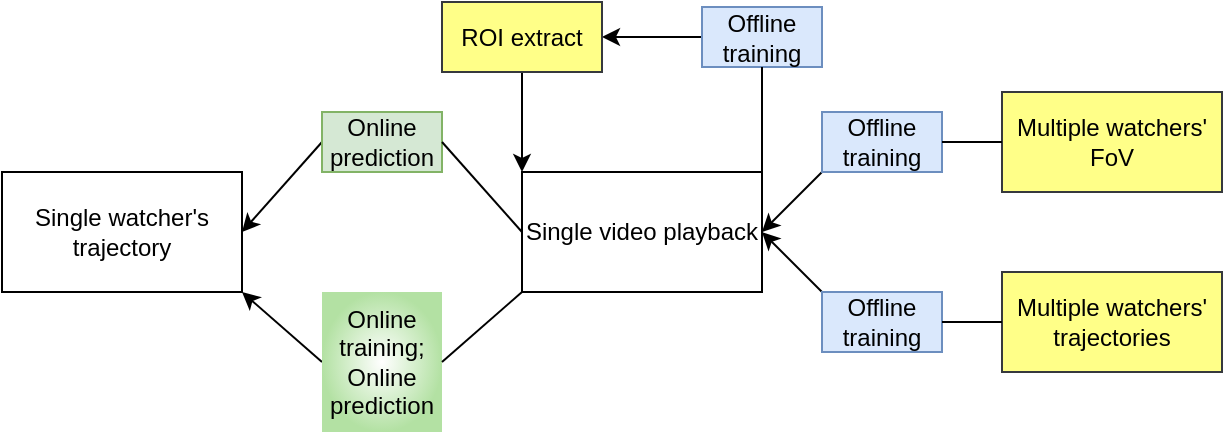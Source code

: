 <mxfile version="16.2.4" type="github"><diagram id="E75oDkzifVsQ1Jc_m09U" name="Page-1"><mxGraphModel dx="715" dy="400" grid="1" gridSize="10" guides="1" tooltips="1" connect="1" arrows="1" fold="1" page="1" pageScale="1" pageWidth="827" pageHeight="1169" math="0" shadow="0"><root><mxCell id="0"/><mxCell id="1" parent="0"/><mxCell id="STjNpv6FJj_iDFGu-kdy-1" value="Single watcher's trajectory" style="rounded=0;whiteSpace=wrap;html=1;" vertex="1" parent="1"><mxGeometry x="40" y="150" width="120" height="60" as="geometry"/></mxCell><mxCell id="STjNpv6FJj_iDFGu-kdy-59" style="edgeStyle=orthogonalEdgeStyle;rounded=0;orthogonalLoop=1;jettySize=auto;html=1;exitX=0;exitY=0.5;exitDx=0;exitDy=0;entryX=1;entryY=0.5;entryDx=0;entryDy=0;startArrow=none;" edge="1" parent="1" source="STjNpv6FJj_iDFGu-kdy-61" target="STjNpv6FJj_iDFGu-kdy-60"><mxGeometry relative="1" as="geometry"><mxPoint x="420" y="110" as="targetPoint"/></mxGeometry></mxCell><mxCell id="STjNpv6FJj_iDFGu-kdy-2" value="Single video playback" style="rounded=0;whiteSpace=wrap;html=1;" vertex="1" parent="1"><mxGeometry x="300" y="150" width="120" height="60" as="geometry"/></mxCell><mxCell id="STjNpv6FJj_iDFGu-kdy-3" value="Multiple watchers' trajectories" style="rounded=0;whiteSpace=wrap;html=1;fillColor=#ffff88;strokeColor=#36393d;" vertex="1" parent="1"><mxGeometry x="540" y="200" width="110" height="50" as="geometry"/></mxCell><mxCell id="STjNpv6FJj_iDFGu-kdy-27" value="" style="endArrow=classic;html=1;rounded=0;entryX=1;entryY=0.5;entryDx=0;entryDy=0;startArrow=none;exitX=0;exitY=0;exitDx=0;exitDy=0;" edge="1" parent="1" source="STjNpv6FJj_iDFGu-kdy-9" target="STjNpv6FJj_iDFGu-kdy-2"><mxGeometry width="50" height="50" relative="1" as="geometry"><mxPoint x="240" y="260" as="sourcePoint"/><mxPoint x="290" y="210" as="targetPoint"/><Array as="points"/></mxGeometry></mxCell><mxCell id="STjNpv6FJj_iDFGu-kdy-9" value="Offline training" style="text;html=1;strokeColor=#6c8ebf;fillColor=#dae8fc;align=center;verticalAlign=middle;whiteSpace=wrap;rounded=0;" vertex="1" parent="1"><mxGeometry x="450" y="210" width="60" height="30" as="geometry"/></mxCell><mxCell id="STjNpv6FJj_iDFGu-kdy-28" value="" style="endArrow=none;html=1;rounded=0;entryX=1;entryY=0.5;entryDx=0;entryDy=0;exitX=0;exitY=0.5;exitDx=0;exitDy=0;" edge="1" parent="1" source="STjNpv6FJj_iDFGu-kdy-3" target="STjNpv6FJj_iDFGu-kdy-9"><mxGeometry width="50" height="50" relative="1" as="geometry"><mxPoint x="530" y="290" as="sourcePoint"/><mxPoint x="400" y="210" as="targetPoint"/><Array as="points"/></mxGeometry></mxCell><mxCell id="STjNpv6FJj_iDFGu-kdy-29" value="" style="endArrow=classic;html=1;rounded=0;exitX=0;exitY=0.5;exitDx=0;exitDy=0;entryX=1;entryY=0.5;entryDx=0;entryDy=0;startArrow=none;" edge="1" parent="1" source="STjNpv6FJj_iDFGu-kdy-30" target="STjNpv6FJj_iDFGu-kdy-1"><mxGeometry width="50" height="50" relative="1" as="geometry"><mxPoint x="240" y="230" as="sourcePoint"/><mxPoint x="290" y="180" as="targetPoint"/></mxGeometry></mxCell><mxCell id="STjNpv6FJj_iDFGu-kdy-30" value="Online prediction" style="text;html=1;strokeColor=#82b366;fillColor=#d5e8d4;align=center;verticalAlign=middle;whiteSpace=wrap;rounded=0;" vertex="1" parent="1"><mxGeometry x="200" y="120" width="60" height="30" as="geometry"/></mxCell><mxCell id="STjNpv6FJj_iDFGu-kdy-31" value="" style="endArrow=none;html=1;rounded=0;exitX=0;exitY=0.5;exitDx=0;exitDy=0;entryX=1;entryY=0.5;entryDx=0;entryDy=0;" edge="1" parent="1" source="STjNpv6FJj_iDFGu-kdy-2" target="STjNpv6FJj_iDFGu-kdy-30"><mxGeometry width="50" height="50" relative="1" as="geometry"><mxPoint x="400" y="180" as="sourcePoint"/><mxPoint x="220" y="180" as="targetPoint"/></mxGeometry></mxCell><mxCell id="STjNpv6FJj_iDFGu-kdy-38" value="Multiple watchers' FoV" style="rounded=0;whiteSpace=wrap;html=1;fillColor=#ffff88;strokeColor=#36393d;" vertex="1" parent="1"><mxGeometry x="540" y="110" width="110" height="50" as="geometry"/></mxCell><mxCell id="STjNpv6FJj_iDFGu-kdy-39" value="" style="endArrow=classic;html=1;rounded=0;exitX=0;exitY=1;exitDx=0;exitDy=0;entryX=1;entryY=0.5;entryDx=0;entryDy=0;startArrow=none;" edge="1" parent="1" source="STjNpv6FJj_iDFGu-kdy-40" target="STjNpv6FJj_iDFGu-kdy-2"><mxGeometry width="50" height="50" relative="1" as="geometry"><mxPoint x="460" y="130" as="sourcePoint"/><mxPoint x="510" y="80" as="targetPoint"/></mxGeometry></mxCell><mxCell id="STjNpv6FJj_iDFGu-kdy-40" value="Offline training" style="text;html=1;strokeColor=#6c8ebf;fillColor=#dae8fc;align=center;verticalAlign=middle;whiteSpace=wrap;rounded=0;" vertex="1" parent="1"><mxGeometry x="450" y="120" width="60" height="30" as="geometry"/></mxCell><mxCell id="STjNpv6FJj_iDFGu-kdy-41" value="" style="endArrow=none;html=1;rounded=0;exitX=0;exitY=0.5;exitDx=0;exitDy=0;entryX=1;entryY=0.5;entryDx=0;entryDy=0;" edge="1" parent="1" source="STjNpv6FJj_iDFGu-kdy-38" target="STjNpv6FJj_iDFGu-kdy-40"><mxGeometry width="50" height="50" relative="1" as="geometry"><mxPoint x="530" y="70" as="sourcePoint"/><mxPoint x="510" y="120" as="targetPoint"/></mxGeometry></mxCell><mxCell id="STjNpv6FJj_iDFGu-kdy-66" style="edgeStyle=orthogonalEdgeStyle;rounded=0;orthogonalLoop=1;jettySize=auto;html=1;entryX=0;entryY=0;entryDx=0;entryDy=0;" edge="1" parent="1" source="STjNpv6FJj_iDFGu-kdy-60" target="STjNpv6FJj_iDFGu-kdy-2"><mxGeometry relative="1" as="geometry"/></mxCell><mxCell id="STjNpv6FJj_iDFGu-kdy-60" value="ROI extract" style="rounded=0;whiteSpace=wrap;html=1;fillColor=#ffff88;strokeColor=#36393d;" vertex="1" parent="1"><mxGeometry x="260" y="65" width="80" height="35" as="geometry"/></mxCell><mxCell id="STjNpv6FJj_iDFGu-kdy-61" value="Offline training" style="text;html=1;strokeColor=#6c8ebf;fillColor=#dae8fc;align=center;verticalAlign=middle;whiteSpace=wrap;rounded=0;" vertex="1" parent="1"><mxGeometry x="390" y="67.5" width="60" height="30" as="geometry"/></mxCell><mxCell id="STjNpv6FJj_iDFGu-kdy-62" value="" style="edgeStyle=orthogonalEdgeStyle;rounded=0;orthogonalLoop=1;jettySize=auto;html=1;exitX=1;exitY=0;exitDx=0;exitDy=0;entryX=0.5;entryY=1;entryDx=0;entryDy=0;endArrow=none;" edge="1" parent="1" source="STjNpv6FJj_iDFGu-kdy-2" target="STjNpv6FJj_iDFGu-kdy-61"><mxGeometry relative="1" as="geometry"><mxPoint x="360" y="150" as="sourcePoint"/><mxPoint x="270" y="90" as="targetPoint"/></mxGeometry></mxCell><mxCell id="STjNpv6FJj_iDFGu-kdy-67" value="" style="endArrow=classic;html=1;rounded=0;exitX=0;exitY=0.5;exitDx=0;exitDy=0;entryX=1;entryY=1;entryDx=0;entryDy=0;startArrow=none;" edge="1" parent="1" source="STjNpv6FJj_iDFGu-kdy-36" target="STjNpv6FJj_iDFGu-kdy-1"><mxGeometry width="50" height="50" relative="1" as="geometry"><mxPoint x="290" y="210" as="sourcePoint"/><mxPoint x="340" y="160" as="targetPoint"/></mxGeometry></mxCell><mxCell id="STjNpv6FJj_iDFGu-kdy-36" value="Online training;&lt;br&gt;Online prediction" style="text;html=1;strokeColor=none;fillColor=default;align=center;verticalAlign=middle;whiteSpace=wrap;rounded=0;gradientColor=#b3e1a3;gradientDirection=radial;" vertex="1" parent="1"><mxGeometry x="200" y="210" width="60" height="70" as="geometry"/></mxCell><mxCell id="STjNpv6FJj_iDFGu-kdy-68" value="" style="endArrow=none;html=1;rounded=0;exitX=0;exitY=1;exitDx=0;exitDy=0;entryX=1;entryY=0.5;entryDx=0;entryDy=0;" edge="1" parent="1" source="STjNpv6FJj_iDFGu-kdy-2" target="STjNpv6FJj_iDFGu-kdy-36"><mxGeometry width="50" height="50" relative="1" as="geometry"><mxPoint x="300" y="210" as="sourcePoint"/><mxPoint x="160" y="210" as="targetPoint"/></mxGeometry></mxCell></root></mxGraphModel></diagram></mxfile>